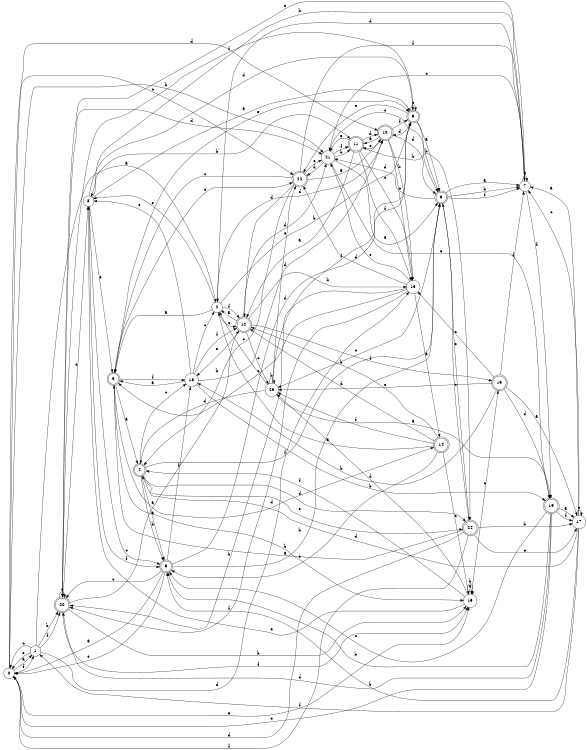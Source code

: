 digraph n20_6 {
__start0 [label="" shape="none"];

rankdir=LR;
size="8,5";

s0 [style="filled", color="black", fillcolor="white" shape="circle", label="0"];
s1 [style="filled", color="black", fillcolor="white" shape="circle", label="1"];
s2 [style="filled", color="black", fillcolor="white" shape="circle", label="2"];
s3 [style="rounded,filled", color="black", fillcolor="white" shape="doublecircle", label="3"];
s4 [style="rounded,filled", color="black", fillcolor="white" shape="doublecircle", label="4"];
s5 [style="rounded,filled", color="black", fillcolor="white" shape="doublecircle", label="5"];
s6 [style="rounded,filled", color="black", fillcolor="white" shape="doublecircle", label="6"];
s7 [style="filled", color="black", fillcolor="white" shape="circle", label="7"];
s8 [style="filled", color="black", fillcolor="white" shape="circle", label="8"];
s9 [style="rounded,filled", color="black", fillcolor="white" shape="doublecircle", label="9"];
s10 [style="rounded,filled", color="black", fillcolor="white" shape="doublecircle", label="10"];
s11 [style="rounded,filled", color="black", fillcolor="white" shape="doublecircle", label="11"];
s12 [style="rounded,filled", color="black", fillcolor="white" shape="doublecircle", label="12"];
s13 [style="filled", color="black", fillcolor="white" shape="circle", label="13"];
s14 [style="rounded,filled", color="black", fillcolor="white" shape="doublecircle", label="14"];
s15 [style="filled", color="black", fillcolor="white" shape="circle", label="15"];
s16 [style="rounded,filled", color="black", fillcolor="white" shape="doublecircle", label="16"];
s17 [style="filled", color="black", fillcolor="white" shape="circle", label="17"];
s18 [style="filled", color="black", fillcolor="white" shape="circle", label="18"];
s19 [style="rounded,filled", color="black", fillcolor="white" shape="doublecircle", label="19"];
s20 [style="rounded,filled", color="black", fillcolor="white" shape="doublecircle", label="20"];
s21 [style="filled", color="black", fillcolor="white" shape="circle", label="21"];
s22 [style="rounded,filled", color="black", fillcolor="white" shape="doublecircle", label="22"];
s23 [style="filled", color="black", fillcolor="white" shape="circle", label="23"];
s24 [style="rounded,filled", color="black", fillcolor="white" shape="doublecircle", label="24"];
s0 -> s1 [label="a"];
s0 -> s21 [label="b"];
s0 -> s22 [label="c"];
s0 -> s10 [label="d"];
s0 -> s15 [label="e"];
s0 -> s1 [label="f"];
s1 -> s2 [label="a"];
s1 -> s20 [label="b"];
s1 -> s0 [label="c"];
s1 -> s13 [label="d"];
s1 -> s0 [label="e"];
s1 -> s20 [label="f"];
s2 -> s3 [label="a"];
s2 -> s9 [label="b"];
s2 -> s12 [label="c"];
s2 -> s10 [label="d"];
s2 -> s8 [label="e"];
s2 -> s12 [label="f"];
s3 -> s4 [label="a"];
s3 -> s15 [label="b"];
s3 -> s22 [label="c"];
s3 -> s14 [label="d"];
s3 -> s9 [label="e"];
s3 -> s18 [label="f"];
s4 -> s5 [label="a"];
s4 -> s5 [label="b"];
s4 -> s18 [label="c"];
s4 -> s24 [label="d"];
s4 -> s24 [label="e"];
s4 -> s6 [label="f"];
s5 -> s0 [label="a"];
s5 -> s6 [label="b"];
s5 -> s20 [label="c"];
s5 -> s9 [label="d"];
s5 -> s0 [label="e"];
s5 -> s18 [label="f"];
s6 -> s7 [label="a"];
s6 -> s7 [label="b"];
s6 -> s23 [label="c"];
s6 -> s21 [label="d"];
s6 -> s24 [label="e"];
s6 -> s7 [label="f"];
s7 -> s7 [label="a"];
s7 -> s8 [label="b"];
s7 -> s21 [label="c"];
s7 -> s2 [label="d"];
s7 -> s20 [label="e"];
s7 -> s19 [label="f"];
s8 -> s9 [label="a"];
s8 -> s11 [label="b"];
s8 -> s5 [label="c"];
s8 -> s9 [label="d"];
s8 -> s3 [label="e"];
s8 -> s5 [label="f"];
s9 -> s6 [label="a"];
s9 -> s6 [label="b"];
s9 -> s9 [label="c"];
s9 -> s10 [label="d"];
s9 -> s22 [label="e"];
s9 -> s20 [label="f"];
s10 -> s11 [label="a"];
s10 -> s13 [label="b"];
s10 -> s13 [label="c"];
s10 -> s6 [label="d"];
s10 -> s11 [label="e"];
s10 -> s9 [label="f"];
s11 -> s12 [label="a"];
s11 -> s24 [label="b"];
s11 -> s13 [label="c"];
s11 -> s10 [label="d"];
s11 -> s21 [label="e"];
s11 -> s13 [label="f"];
s12 -> s2 [label="a"];
s12 -> s13 [label="b"];
s12 -> s23 [label="c"];
s12 -> s21 [label="d"];
s12 -> s18 [label="e"];
s12 -> s16 [label="f"];
s13 -> s14 [label="a"];
s13 -> s20 [label="b"];
s13 -> s3 [label="c"];
s13 -> s22 [label="d"];
s13 -> s21 [label="e"];
s13 -> s20 [label="f"];
s14 -> s2 [label="a"];
s14 -> s12 [label="b"];
s14 -> s15 [label="c"];
s14 -> s12 [label="d"];
s14 -> s5 [label="e"];
s14 -> s23 [label="f"];
s15 -> s15 [label="a"];
s15 -> s15 [label="b"];
s15 -> s16 [label="c"];
s15 -> s23 [label="d"];
s15 -> s8 [label="e"];
s15 -> s4 [label="f"];
s16 -> s17 [label="a"];
s16 -> s18 [label="b"];
s16 -> s13 [label="c"];
s16 -> s19 [label="d"];
s16 -> s23 [label="e"];
s16 -> s7 [label="f"];
s17 -> s7 [label="a"];
s17 -> s5 [label="b"];
s17 -> s7 [label="c"];
s17 -> s4 [label="d"];
s17 -> s17 [label="e"];
s17 -> s1 [label="f"];
s18 -> s3 [label="a"];
s18 -> s19 [label="b"];
s18 -> s2 [label="c"];
s18 -> s10 [label="d"];
s18 -> s8 [label="e"];
s18 -> s12 [label="f"];
s19 -> s17 [label="a"];
s19 -> s5 [label="b"];
s19 -> s5 [label="c"];
s19 -> s20 [label="d"];
s19 -> s0 [label="e"];
s19 -> s17 [label="f"];
s20 -> s12 [label="a"];
s20 -> s15 [label="b"];
s20 -> s20 [label="c"];
s20 -> s21 [label="d"];
s20 -> s8 [label="e"];
s20 -> s15 [label="f"];
s21 -> s6 [label="a"];
s21 -> s11 [label="b"];
s21 -> s6 [label="c"];
s21 -> s22 [label="d"];
s21 -> s19 [label="e"];
s21 -> s11 [label="f"];
s22 -> s10 [label="a"];
s22 -> s4 [label="b"];
s22 -> s3 [label="c"];
s22 -> s12 [label="d"];
s22 -> s21 [label="e"];
s22 -> s7 [label="f"];
s23 -> s19 [label="a"];
s23 -> s23 [label="b"];
s23 -> s2 [label="c"];
s23 -> s4 [label="d"];
s23 -> s22 [label="e"];
s23 -> s9 [label="f"];
s24 -> s3 [label="a"];
s24 -> s17 [label="b"];
s24 -> s6 [label="c"];
s24 -> s0 [label="d"];
s24 -> s17 [label="e"];
s24 -> s0 [label="f"];

}